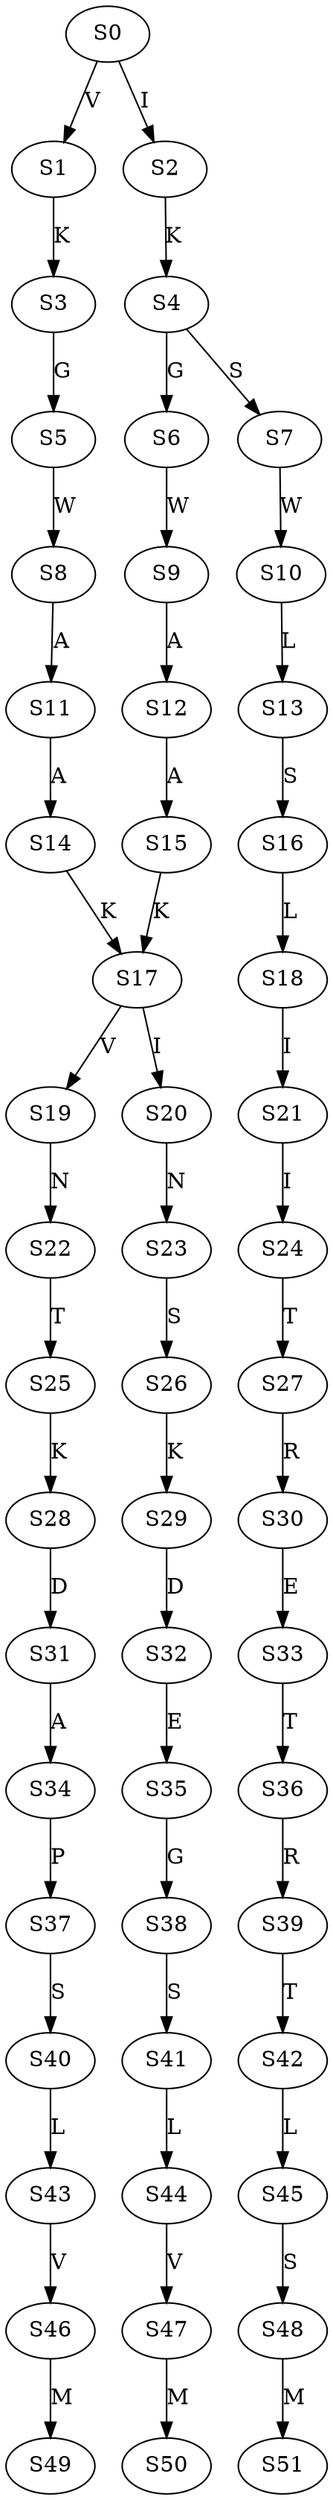 strict digraph  {
	S0 -> S1 [ label = V ];
	S0 -> S2 [ label = I ];
	S1 -> S3 [ label = K ];
	S2 -> S4 [ label = K ];
	S3 -> S5 [ label = G ];
	S4 -> S6 [ label = G ];
	S4 -> S7 [ label = S ];
	S5 -> S8 [ label = W ];
	S6 -> S9 [ label = W ];
	S7 -> S10 [ label = W ];
	S8 -> S11 [ label = A ];
	S9 -> S12 [ label = A ];
	S10 -> S13 [ label = L ];
	S11 -> S14 [ label = A ];
	S12 -> S15 [ label = A ];
	S13 -> S16 [ label = S ];
	S14 -> S17 [ label = K ];
	S15 -> S17 [ label = K ];
	S16 -> S18 [ label = L ];
	S17 -> S19 [ label = V ];
	S17 -> S20 [ label = I ];
	S18 -> S21 [ label = I ];
	S19 -> S22 [ label = N ];
	S20 -> S23 [ label = N ];
	S21 -> S24 [ label = I ];
	S22 -> S25 [ label = T ];
	S23 -> S26 [ label = S ];
	S24 -> S27 [ label = T ];
	S25 -> S28 [ label = K ];
	S26 -> S29 [ label = K ];
	S27 -> S30 [ label = R ];
	S28 -> S31 [ label = D ];
	S29 -> S32 [ label = D ];
	S30 -> S33 [ label = E ];
	S31 -> S34 [ label = A ];
	S32 -> S35 [ label = E ];
	S33 -> S36 [ label = T ];
	S34 -> S37 [ label = P ];
	S35 -> S38 [ label = G ];
	S36 -> S39 [ label = R ];
	S37 -> S40 [ label = S ];
	S38 -> S41 [ label = S ];
	S39 -> S42 [ label = T ];
	S40 -> S43 [ label = L ];
	S41 -> S44 [ label = L ];
	S42 -> S45 [ label = L ];
	S43 -> S46 [ label = V ];
	S44 -> S47 [ label = V ];
	S45 -> S48 [ label = S ];
	S46 -> S49 [ label = M ];
	S47 -> S50 [ label = M ];
	S48 -> S51 [ label = M ];
}
